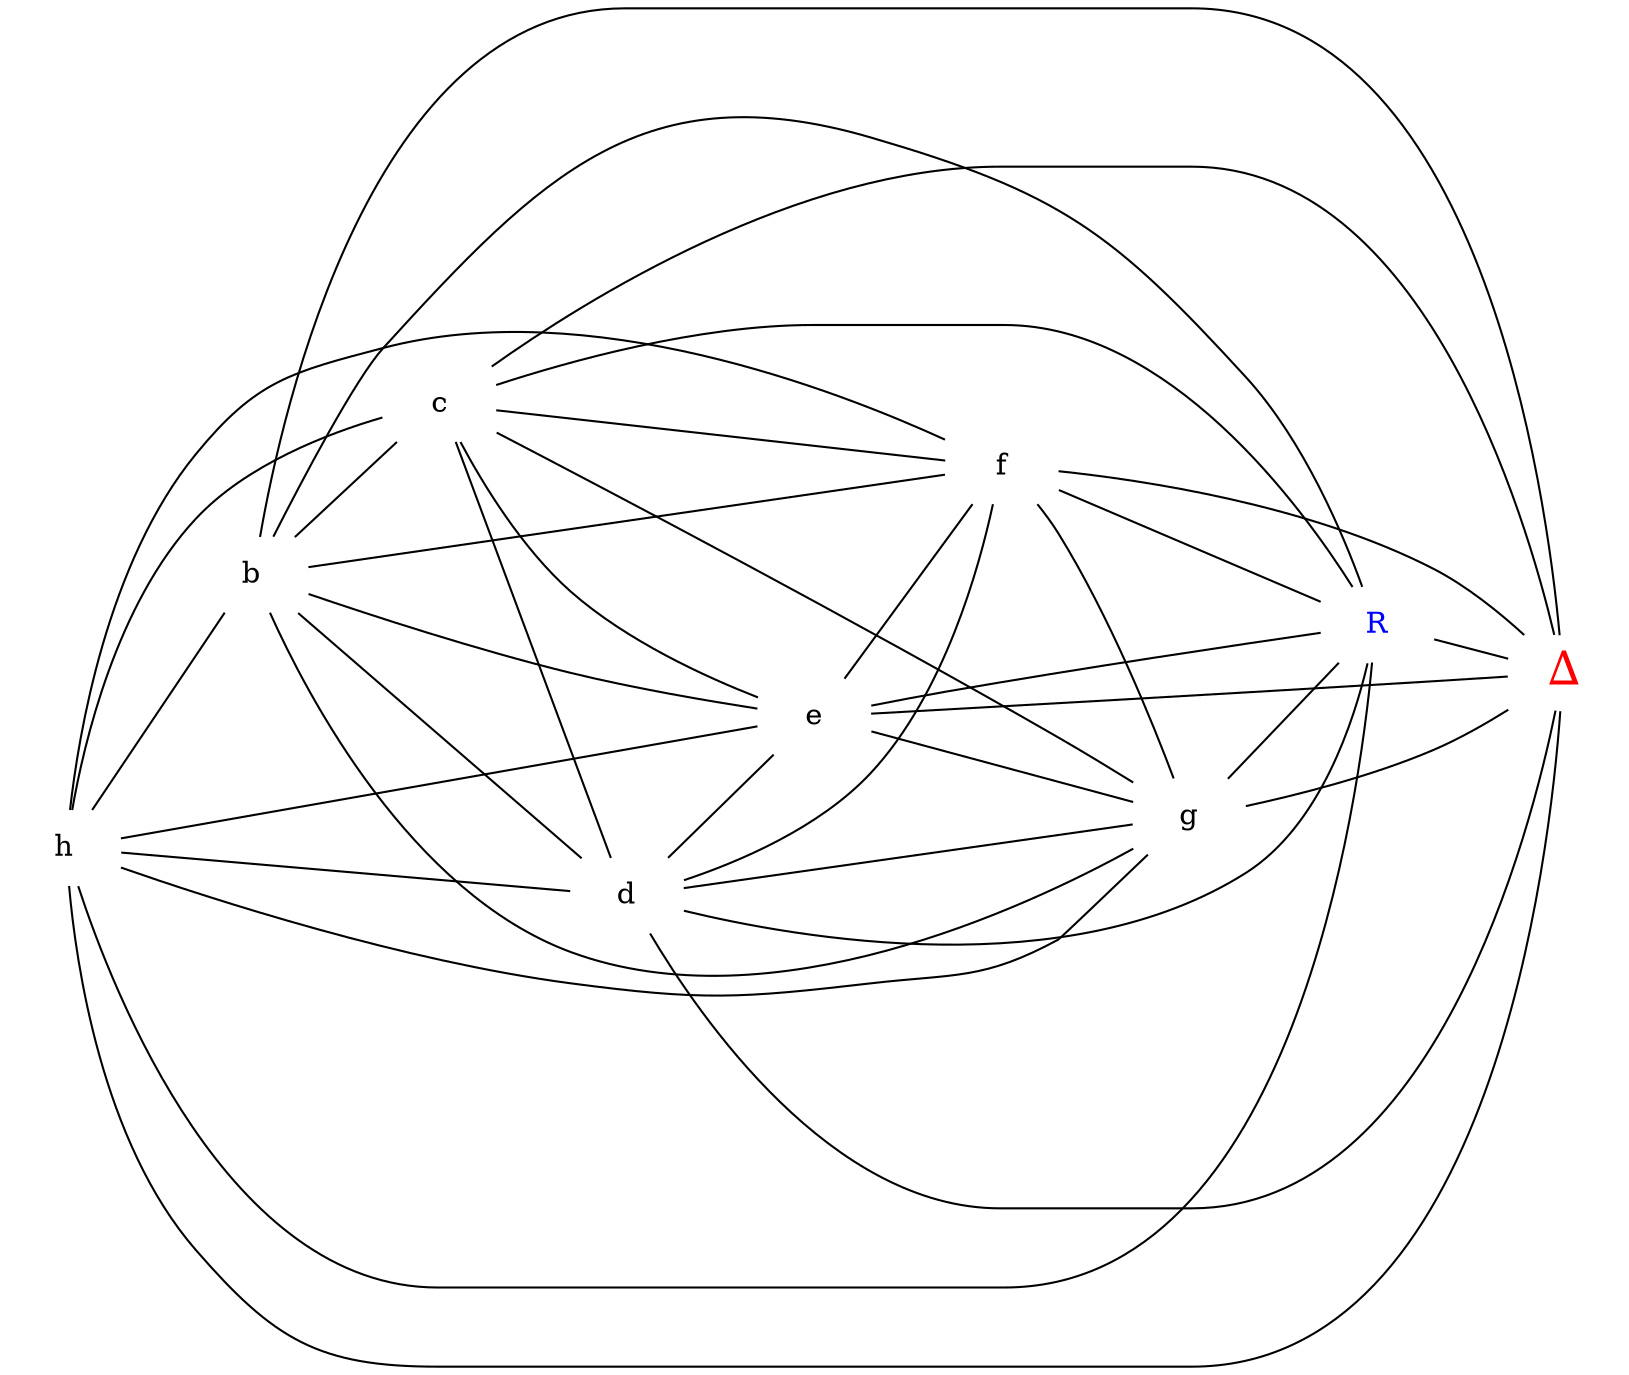 graph graphname {
    node [shape=plaintext];
    rankdir=LR;
    mindist=100;
    1 [label="h"];
    2 [label="b"];
    3 [label="c"];
    4 [label="d"];
    5 [label="e"];
    6 [label="f"];
    7 [label="g"];
    8 [label="R", fontcolor="blue"];
    9 [label="∆", fontcolor="red", fontsize=22];
    1 -- 9;
2 -- 9;
3 -- 9;
4 -- 9;
5 -- 9;
6 -- 9;
7 -- 9;
8 -- 9;
    1 -- 2;
    1 -- 3;
    1 -- 4;
    1 -- 5;
    1 -- 6;
    1 -- 7;
    1 -- 8;
    2 -- 3;
    2 -- 4;
    2 -- 5;
    2 -- 6;
    2 -- 7;
    2 -- 8;
    3 -- 4;
    3 -- 5;
    3 -- 6;
    3 -- 7;
    3 -- 8;
    4 -- 5;
    4 -- 6;
    4 -- 7;
    4 -- 8;
    5 -- 6;
    5 -- 7;
    5 -- 8;
    6 -- 7;
    6 -- 8;
    7 -- 8;
}
